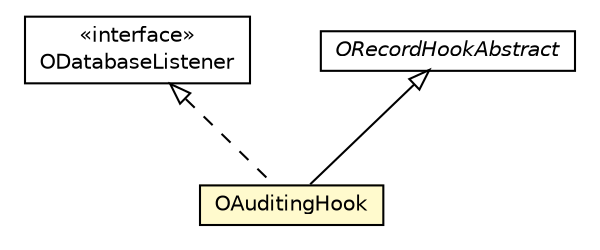 #!/usr/local/bin/dot
#
# Class diagram 
# Generated by UMLGraph version R5_6-24-gf6e263 (http://www.umlgraph.org/)
#

digraph G {
	edge [fontname="Helvetica",fontsize=10,labelfontname="Helvetica",labelfontsize=10];
	node [fontname="Helvetica",fontsize=10,shape=plaintext];
	nodesep=0.25;
	ranksep=0.5;
	// com.orientechnologies.orient.core.db.ODatabaseListener
	c1587381 [label=<<table title="com.orientechnologies.orient.core.db.ODatabaseListener" border="0" cellborder="1" cellspacing="0" cellpadding="2" port="p" href="../../orient/core/db/ODatabaseListener.html">
		<tr><td><table border="0" cellspacing="0" cellpadding="1">
<tr><td align="center" balign="center"> &#171;interface&#187; </td></tr>
<tr><td align="center" balign="center"> ODatabaseListener </td></tr>
		</table></td></tr>
		</table>>, URL="../../orient/core/db/ODatabaseListener.html", fontname="Helvetica", fontcolor="black", fontsize=10.0];
	// com.orientechnologies.orient.core.hook.ORecordHookAbstract
	c1587645 [label=<<table title="com.orientechnologies.orient.core.hook.ORecordHookAbstract" border="0" cellborder="1" cellspacing="0" cellpadding="2" port="p" href="../../orient/core/hook/ORecordHookAbstract.html">
		<tr><td><table border="0" cellspacing="0" cellpadding="1">
<tr><td align="center" balign="center"><font face="Helvetica-Oblique"> ORecordHookAbstract </font></td></tr>
		</table></td></tr>
		</table>>, URL="../../orient/core/hook/ORecordHookAbstract.html", fontname="Helvetica", fontcolor="black", fontsize=10.0];
	// com.orientechnologies.security.auditing.OAuditingHook
	c1589511 [label=<<table title="com.orientechnologies.security.auditing.OAuditingHook" border="0" cellborder="1" cellspacing="0" cellpadding="2" port="p" bgcolor="lemonChiffon" href="./OAuditingHook.html">
		<tr><td><table border="0" cellspacing="0" cellpadding="1">
<tr><td align="center" balign="center"> OAuditingHook </td></tr>
		</table></td></tr>
		</table>>, URL="./OAuditingHook.html", fontname="Helvetica", fontcolor="black", fontsize=10.0];
	//com.orientechnologies.security.auditing.OAuditingHook extends com.orientechnologies.orient.core.hook.ORecordHookAbstract
	c1587645:p -> c1589511:p [dir=back,arrowtail=empty];
	//com.orientechnologies.security.auditing.OAuditingHook implements com.orientechnologies.orient.core.db.ODatabaseListener
	c1587381:p -> c1589511:p [dir=back,arrowtail=empty,style=dashed];
}

